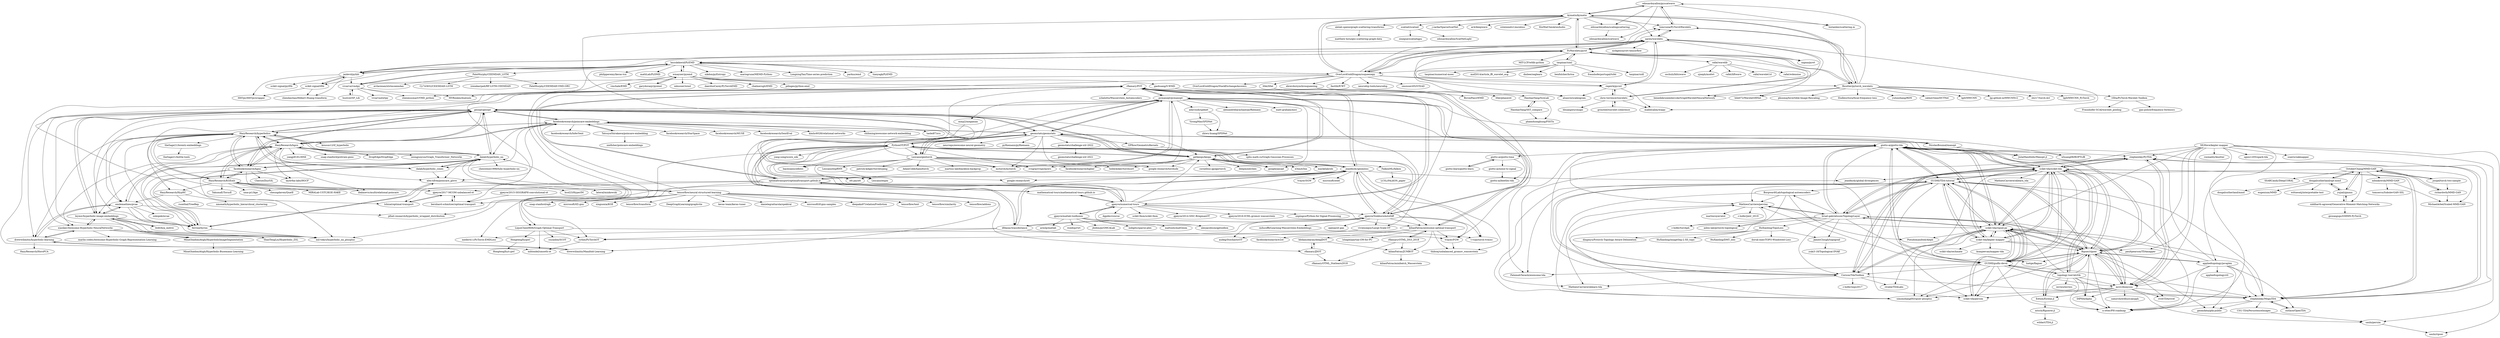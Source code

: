 digraph G {
"edouardoyallon/pyscatwave" -> "edouardoyallon/scalingscattering"
"edouardoyallon/pyscatwave" -> "kymatio/kymatio"
"edouardoyallon/pyscatwave" -> "tomrunia/PyTorchWavelets"
"edouardoyallon/pyscatwave" -> "edouardoyallon/scatwave"
"edouardoyallon/pyscatwave" -> "lostanlen/scattering.m"
"facebookresearch/poincare-embeddings" -> "HazyResearch/hyperbolics"
"facebookresearch/poincare-embeddings" -> "HazyResearch/hgcn"
"facebookresearch/poincare-embeddings" -> "dalab/hyperbolic_nn"
"facebookresearch/poincare-embeddings" -> "facebookresearch/InferSent" ["e"=1]
"facebookresearch/poincare-embeddings" -> "TatsuyaShirakawa/poincare-embedding"
"facebookresearch/poincare-embeddings" -> "geoopt/geoopt"
"facebookresearch/poincare-embeddings" -> "alex-tifrea/poincare_glove"
"facebookresearch/poincare-embeddings" -> "dalab/hyperbolic_cones"
"facebookresearch/poincare-embeddings" -> "facebookresearch/StarSpace" ["e"=1]
"facebookresearch/poincare-embeddings" -> "facebookresearch/MUSE" ["e"=1]
"facebookresearch/poincare-embeddings" -> "facebookresearch/SentEval" ["e"=1]
"facebookresearch/poincare-embeddings" -> "kimhc6028/relational-networks" ["e"=1]
"facebookresearch/poincare-embeddings" -> "chihming/awesome-network-embedding" ["e"=1]
"facebookresearch/poincare-embeddings" -> "taolei87/sru" ["e"=1]
"facebookresearch/poincare-embeddings" -> "geomstats/geomstats"
"hustcxl/SP_Lib" -> "vrcarva/vmdpy"
"mbinkowski/MMD-GAN" -> "MichaelArbel/Scaled-MMD-GAN"
"mbinkowski/MMD-GAN" -> "tomsercu/SobolevGAN-SSL"
"HazyResearch/hgcn" -> "facebookresearch/hgnn"
"HazyResearch/hgcn" -> "geoopt/geoopt"
"HazyResearch/hgcn" -> "dalab/hyperbolic_nn"
"HazyResearch/hgcn" -> "HazyResearch/KGEmb"
"HazyResearch/hgcn" -> "ferrine/hyrnn"
"HazyResearch/hgcn" -> "HazyResearch/hyperbolics"
"HazyResearch/hgcn" -> "facebookresearch/poincare-embeddings"
"HazyResearch/hgcn" -> "layer6ai-labs/HGCF"
"HazyResearch/hgcn" -> "ibalazevic/multirelational-poincare" ["e"=1]
"HazyResearch/hgcn" -> "yangji9181/HNE" ["e"=1]
"HazyResearch/hgcn" -> "xiaoiker/Awesome-Hyperbolic-NeuralNetworks"
"HazyResearch/hgcn" -> "snap-stanford/pretrain-gnns" ["e"=1]
"HazyResearch/hgcn" -> "leymir/hyperbolic-image-embeddings"
"HazyResearch/hgcn" -> "DropEdge/DropEdge" ["e"=1]
"HazyResearch/hgcn" -> "seongjunyun/Graph_Transformer_Networks" ["e"=1]
"HazyResearch/hyperbolics" -> "dalab/hyperbolic_nn"
"HazyResearch/hyperbolics" -> "dalab/hyperbolic_cones"
"HazyResearch/hyperbolics" -> "facebookresearch/poincare-embeddings"
"HazyResearch/hyperbolics" -> "facebookresearch/hgnn"
"HazyResearch/hyperbolics" -> "theSage21/lorentz-embeddings"
"HazyResearch/hyperbolics" -> "drewwilimitis/hyperbolic-learning"
"HazyResearch/hyperbolics" -> "HazyResearch/KGEmb"
"HazyResearch/hyperbolics" -> "HazyResearch/hgcn"
"HazyResearch/hyperbolics" -> "geoopt/geoopt"
"HazyResearch/hyperbolics" -> "alex-tifrea/poincare_glove"
"HazyResearch/hyperbolics" -> "HazyResearch/HypHC"
"HazyResearch/hyperbolics" -> "emilemathieu/pvae"
"HazyResearch/hyperbolics" -> "leymir/hyperbolic-image-embeddings"
"HazyResearch/hyperbolics" -> "ferrine/hyrnn"
"HazyResearch/hyperbolics" -> "kousun12/tf_hyperbolic"
"alex-tifrea/poincare_glove" -> "ferrine/hyrnn"
"alex-tifrea/poincare_glove" -> "lateral/minkowski"
"alex-tifrea/poincare_glove" -> "bcol23/HyperIM"
"drewwilimitis/hyperbolic-learning" -> "emilemathieu/pvae"
"drewwilimitis/hyperbolic-learning" -> "drewwilimitis/Manifold-Learning"
"drewwilimitis/hyperbolic-learning" -> "xiaoiker/Awesome-Hyperbolic-NeuralNetworks"
"drewwilimitis/hyperbolic-learning" -> "HazyResearch/HoroPCA"
"geoopt/geoopt" -> "HazyResearch/hgcn"
"geoopt/geoopt" -> "ferrine/hyrnn"
"geoopt/geoopt" -> "pymanopt/pymanopt"
"geoopt/geoopt" -> "leymir/hyperbolic-image-embeddings"
"geoopt/geoopt" -> "dalab/hyperbolic_nn"
"geoopt/geoopt" -> "geomstats/geomstats"
"geoopt/geoopt" -> "facebookresearch/hgnn"
"geoopt/geoopt" -> "xiaoiker/Awesome-Hyperbolic-NeuralNetworks"
"geoopt/geoopt" -> "mil-tokyo/hyperbolic_nn_plusplus"
"geoopt/geoopt" -> "HazyResearch/hyperbolics"
"geoopt/geoopt" -> "emilemathieu/pvae"
"geoopt/geoopt" -> "mctorch/mctorch"
"geoopt/geoopt" -> "facebookresearch/poincare-embeddings"
"geoopt/geoopt" -> "drewwilimitis/hyperbolic-learning"
"geoopt/geoopt" -> "getkeops/keops"
"xiaoiker/Awesome-Hyperbolic-NeuralNetworks" -> "mil-tokyo/hyperbolic_nn_plusplus"
"xiaoiker/Awesome-Hyperbolic-NeuralNetworks" -> "leymir/hyperbolic-image-embeddings"
"xiaoiker/Awesome-Hyperbolic-NeuralNetworks" -> "marlin-codes/Awesome-Hyperbolic-Graph-Representation-Learning"
"xiaoiker/Awesome-Hyperbolic-NeuralNetworks" -> "MinaGhadimiAtigh/HyperbolicImageSegmentation"
"xiaoiker/Awesome-Hyperbolic-NeuralNetworks" -> "drewwilimitis/hyperbolic-learning"
"xiaoiker/Awesome-Hyperbolic-NeuralNetworks" -> "ShaoTengLiu/Hyperbolic_ZSL"
"PyWavelets/pywt" -> "fbcotter/pytorch_wavelets"
"PyWavelets/pywt" -> "aaren/wavelets"
"PyWavelets/pywt" -> "laszukdawid/PyEMD"
"PyWavelets/pywt" -> "regeirk/pycwt"
"PyWavelets/pywt" -> "kymatio/kymatio"
"PyWavelets/pywt" -> "nigma/pywt"
"PyWavelets/pywt" -> "OverLordGoldDragon/ssqueezepy"
"PyWavelets/pywt" -> "taspinar/siml"
"PyWavelets/pywt" -> "tomrunia/PyTorchWavelets"
"PyWavelets/pywt" -> "jaidevd/pyhht"
"PyWavelets/pywt" -> "alsauve/scaleogram"
"PyWavelets/pywt" -> "rafat/wavelib"
"PyWavelets/pywt" -> "MIT-LCP/wfdb-python" ["e"=1]
"PyWavelets/pywt" -> "benedekrozemberczki/GraphWaveletNeuralNetwork" ["e"=1]
"PyWavelets/pywt" -> "hhb072/WaveletSRNet" ["e"=1]
"giotto-ai/giotto-tda" -> "scikit-tda/scikit-tda"
"giotto-ai/giotto-tda" -> "GUDHI/TDA-tutorial"
"giotto-ai/giotto-tda" -> "scikit-tda/ripser.py"
"giotto-ai/giotto-tda" -> "Ripser/ripser"
"giotto-ai/giotto-tda" -> "GUDHI/gudhi-devel"
"giotto-ai/giotto-tda" -> "giotto-ai/giotto-time"
"giotto-ai/giotto-tda" -> "bruel-gabrielsson/TopologyLayer"
"giotto-ai/giotto-tda" -> "MathieuCarriere/perslay"
"giotto-ai/giotto-tda" -> "scikit-tda/kepler-mapper"
"giotto-ai/giotto-tda" -> "stephenhky/MoguTDA"
"giotto-ai/giotto-tda" -> "FatemehTarashi/awesome-tda"
"giotto-ai/giotto-tda" -> "Coricos/TdaToolbox"
"giotto-ai/giotto-tda" -> "scikit-tda/persim"
"giotto-ai/giotto-tda" -> "stephenhky/PyTDA"
"giotto-ai/giotto-tda" -> "geomstats/geomstats"
"TatsuyaShirakawa/poincare-embedding" -> "nmfisher/poincare-embeddings"
"TatsuyaShirakawa/poincare-embedding" -> "facebookresearch/poincare-embeddings"
"scikit-tda/persim" -> "scikit-tda/ripser.py"
"scikit-tda/ripser.py" -> "scikit-tda/persim"
"scikit-tda/ripser.py" -> "scikit-tda/scikit-tda"
"scikit-tda/ripser.py" -> "Ripser/ripser"
"scikit-tda/ripser.py" -> "mrzv/dionysus"
"scikit-tda/ripser.py" -> "stephenhky/MoguTDA"
"scikit-tda/ripser.py" -> "scikit-tda/kepler-mapper"
"scikit-tda/ripser.py" -> "GUDHI/TDA-tutorial"
"scikit-tda/ripser.py" -> "simonzhang00/ripser-plusplus"
"scikit-tda/ripser.py" -> "GUDHI/gudhi-devel"
"scikit-tda/ripser.py" -> "giotto-ai/giotto-tda"
"scikit-tda/ripser.py" -> "bruel-gabrielsson/TopologyLayer"
"scikit-tda/ripser.py" -> "MathieuCarriere/perslay"
"scikit-tda/ripser.py" -> "Coricos/TdaToolbox"
"scikit-tda/ripser.py" -> "Pseudomanifold/Aleph"
"scikit-tda/ripser.py" -> "luetge/flagser"
"laszukdawid/PyEMD" -> "vrcarva/vmdpy"
"laszukdawid/PyEMD" -> "jaidevd/pyhht"
"laszukdawid/PyEMD" -> "PyWavelets/pywt"
"laszukdawid/PyEMD" -> "wmayner/pyemd"
"laszukdawid/PyEMD" -> "nikdon/pyEntropy" ["e"=1]
"laszukdawid/PyEMD" -> "mariogrune/MEMD-Python-"
"laszukdawid/PyEMD" -> "LongxingTan/Time-series-prediction" ["e"=1]
"laszukdawid/PyEMD" -> "scikit-signal/tftb"
"laszukdawid/PyEMD" -> "shenmusmart/VMD_python"
"laszukdawid/PyEMD" -> "parkus/emd"
"laszukdawid/PyEMD" -> "tianyagk/PyEMD"
"laszukdawid/PyEMD" -> "FateMurphy/CEEMDAN_LSTM"
"laszukdawid/PyEMD" -> "philipperemy/keras-tcn" ["e"=1]
"laszukdawid/PyEMD" -> "mathLab/PyDMD" ["e"=1]
"laszukdawid/PyEMD" -> "OverLordGoldDragon/ssqueezepy"
"Ripser/ripser" -> "mrzv/dionysus"
"Ripser/ripser" -> "scikit-tda/ripser.py"
"Ripser/ripser" -> "appliedtopology/javaplex"
"Ripser/ripser" -> "simonzhang00/ripser-plusplus"
"Ripser/ripser" -> "DIPHA/dipha"
"Ripser/ripser" -> "n-otter/PH-roadmap"
"Ripser/ripser" -> "Eetion/Eirene.jl"
"Ripser/ripser" -> "GUDHI/TDA-tutorial"
"Ripser/ripser" -> "scikit-tda/scikit-tda"
"Ripser/ripser" -> "rivetTDA/rivet"
"Ripser/ripser" -> "giotto-ai/giotto-tda"
"Ripser/ripser" -> "GUDHI/gudhi-devel"
"Ripser/ripser" -> "bruel-gabrielsson/TopologyLayer"
"Ripser/ripser" -> "luetge/flagser"
"Ripser/ripser" -> "geomdata/gda-public"
"vrcarva/vmdpy" -> "shenmusmart/VMD_python"
"vrcarva/vmdpy" -> "vrcarva/ewtpy"
"vrcarva/vmdpy" -> "MVRonkin/dsatools"
"vrcarva/vmdpy" -> "laszukdawid/PyEMD"
"vrcarva/vmdpy" -> "hustcxl/SP_Lib"
"GPflow/GeometricKernels" -> "spbu-math-cs/Graph-Gaussian-Processes"
"Lezcano/geotorch" -> "pymanopt/pymanopt"
"Lezcano/geotorch" -> "Lezcano/expRNN"
"Lezcano/geotorch" -> "cvxgrp/cvxpylayers" ["e"=1]
"Lezcano/geotorch" -> "geoopt/geoopt"
"Lezcano/geotorch" -> "Lezcano/expm"
"Lezcano/geotorch" -> "geomstats/geomstats"
"Lezcano/geotorch" -> "martius-lab/blackbox-backprop" ["e"=1]
"Lezcano/geotorch" -> "google-research/torchsde" ["e"=1]
"Lezcano/geotorch" -> "google/jaxopt" ["e"=1]
"Lezcano/geotorch" -> "patrick-kidger/torchtyping" ["e"=1]
"Lezcano/geotorch" -> "AdamCobb/hamiltorch" ["e"=1]
"Lezcano/geotorch" -> "facebookresearch/higher" ["e"=1]
"Lezcano/geotorch" -> "mctorch/mctorch"
"Lezcano/geotorch" -> "teddykoker/torchsort" ["e"=1]
"Lezcano/geotorch" -> "bayesiains/nflows" ["e"=1]
"adavoudi/spdnet" -> "YirongMao/SPDNet"
"adavoudi/spdnet" -> "zhiwu-huang/SPDNet"
"geomstats/geomstats" -> "pymanopt/pymanopt"
"geomstats/geomstats" -> "geoopt/geoopt"
"geomstats/geomstats" -> "geomstats/challenge-iclr-2022"
"geomstats/geomstats" -> "neurreps/awesome-neural-geometry" ["e"=1]
"geomstats/geomstats" -> "getkeops/keops"
"geomstats/geomstats" -> "giotto-ai/giotto-tda"
"geomstats/geomstats" -> "facebookresearch/poincare-embeddings"
"geomstats/geomstats" -> "google-research/torchsde" ["e"=1]
"geomstats/geomstats" -> "mctorch/mctorch"
"geomstats/geomstats" -> "pyRiemann/pyRiemann" ["e"=1]
"geomstats/geomstats" -> "Lezcano/geotorch"
"geomstats/geomstats" -> "NicolasBoumal/manopt"
"geomstats/geomstats" -> "scikit-tda/scikit-tda"
"geomstats/geomstats" -> "PythonOT/POT"
"geomstats/geomstats" -> "GPflow/GeometricKernels"
"pymanopt/pymanopt" -> "NicolasBoumal/manopt"
"pymanopt/pymanopt" -> "geoopt/geoopt"
"pymanopt/pymanopt" -> "geomstats/geomstats"
"pymanopt/pymanopt" -> "mctorch/mctorch"
"pymanopt/pymanopt" -> "Lezcano/geotorch"
"pymanopt/pymanopt" -> "rflamary/POT"
"pymanopt/pymanopt" -> "alexandrebarachant/pyRiemann" ["e"=1]
"pymanopt/pymanopt" -> "mmp2/megaman"
"pymanopt/pymanopt" -> "google/jaxopt" ["e"=1]
"pymanopt/pymanopt" -> "adavoudi/spdnet"
"pymanopt/pymanopt" -> "JuliaManifolds/Manopt.jl" ["e"=1]
"pymanopt/pymanopt" -> "gpeyre/SinkhornAutoDiff"
"pymanopt/pymanopt" -> "cvxgrp/cvxpylayers" ["e"=1]
"pymanopt/pymanopt" -> "matt-graham/mici" ["e"=1]
"pymanopt/pymanopt" -> "whuang08/ROPTLIB"
"PythonOT/POT" -> "jeanfeydy/geomloss"
"PythonOT/POT" -> "kilianFatras/awesome-optimal-transport"
"PythonOT/POT" -> "gpeyre/SinkhornAutoDiff"
"PythonOT/POT" -> "optimaltransport/optimaltransport.github.io"
"PythonOT/POT" -> "getkeops/keops"
"PythonOT/POT" -> "ott-jax/ott" ["e"=1]
"PythonOT/POT" -> "cvxgrp/cvxpylayers" ["e"=1]
"PythonOT/POT" -> "dfdazac/wassdistance"
"PythonOT/POT" -> "geomstats/geomstats"
"PythonOT/POT" -> "google-research/ott" ["e"=1]
"PythonOT/POT" -> "yang-song/score_sde" ["e"=1]
"PythonOT/POT" -> "Lezcano/geotorch"
"PythonOT/POT" -> "LiqunChen0606/Graph-Optimal-Transport"
"PythonOT/POT" -> "bayesiains/nflows" ["e"=1]
"PythonOT/POT" -> "geoopt/geoopt"
"OverLordGoldDragon/ssqueezepy" -> "kymatio/kymatio"
"OverLordGoldDragon/ssqueezepy" -> "ebrevdo/synchrosqueezing"
"OverLordGoldDragon/ssqueezepy" -> "regeirk/pycwt"
"OverLordGoldDragon/ssqueezepy" -> "aaren/wavelets"
"OverLordGoldDragon/ssqueezepy" -> "tomrunia/PyTorchWavelets"
"OverLordGoldDragon/ssqueezepy" -> "PyWavelets/pywt"
"OverLordGoldDragon/ssqueezepy" -> "fastlib/fCWT"
"OverLordGoldDragon/ssqueezepy" -> "neurodsp-tools/neurodsp" ["e"=1]
"OverLordGoldDragon/ssqueezepy" -> "vrcarva/vmdpy"
"OverLordGoldDragon/ssqueezepy" -> "smousavi05/STEAD" ["e"=1]
"OverLordGoldDragon/ssqueezepy" -> "ltfat/ltfat"
"OverLordGoldDragon/ssqueezepy" -> "fbcotter/pytorch_wavelets"
"OverLordGoldDragon/ssqueezepy" -> "MVRonkin/dsatools"
"OverLordGoldDragon/ssqueezepy" -> "laszukdawid/PyEMD"
"OverLordGoldDragon/ssqueezepy" -> "OverLordGoldDragon/StackExchangeAnswers"
"htdt/hyp_metric" -> "leymir/hyperbolic-image-embeddings"
"garydoranjr/pyemd" -> "wmayner/pyemd"
"wmayner/pyemd" -> "garydoranjr/pyemd"
"wmayner/pyemd" -> "gaohuang/S-WMD"
"wmayner/pyemd" -> "mkusner/wmd" ["e"=1]
"wmayner/pyemd" -> "daerduoCarey/PyTorchEMD" ["e"=1]
"wmayner/pyemd" -> "laszukdawid/PyEMD"
"wmayner/pyemd" -> "chalmersgit/EMD"
"wmayner/pyemd" -> "rflamary/POT"
"wmayner/pyemd" -> "pdinges/python-emd"
"wmayner/pyemd" -> "meder411/PyTorch-EMDLoss" ["e"=1]
"wmayner/pyemd" -> "vmchale/EMD"
"jeanfeydy/geomloss" -> "gpeyre/SinkhornAutoDiff"
"jeanfeydy/geomloss" -> "dfdazac/wassdistance"
"jeanfeydy/geomloss" -> "getkeops/keops"
"jeanfeydy/geomloss" -> "jeanfeydy/global-divergences"
"jeanfeydy/geomloss" -> "PythonOT/POT"
"jeanfeydy/geomloss" -> "ott-jax/ott" ["e"=1]
"jeanfeydy/geomloss" -> "rflamary/POT"
"jeanfeydy/geomloss" -> "google-research/ott" ["e"=1]
"jeanfeydy/geomloss" -> "kilianFatras/awesome-optimal-transport"
"jeanfeydy/geomloss" -> "t-vi/pytorch-tvmisc" ["e"=1]
"jeanfeydy/geomloss" -> "tvayer/SGW"
"jeanfeydy/geomloss" -> "microsoft/otdd"
"jeanfeydy/geomloss" -> "optimaltransport/optimaltransport.github.io"
"jeanfeydy/geomloss" -> "LiqunChen0606/Graph-Optimal-Transport"
"jeanfeydy/geomloss" -> "thibsej/unbalanced_gromov_wasserstein"
"alelab-upenn/graph-scattering-transforms" -> "matthew-hirn/geo-scattering-graph-data"
"fbcotter/pytorch_wavelets" -> "tomrunia/PyTorchWavelets"
"fbcotter/pytorch_wavelets" -> "hhb072/WaveletSRNet" ["e"=1]
"fbcotter/pytorch_wavelets" -> "lpj0/MWCNN" ["e"=1]
"fbcotter/pytorch_wavelets" -> "lpj-github-io/MWCNNv2" ["e"=1]
"fbcotter/pytorch_wavelets" -> "v0lta/PyTorch-Wavelet-Toolbox"
"fbcotter/pytorch_wavelets" -> "kymatio/kymatio"
"fbcotter/pytorch_wavelets" -> "PyWavelets/pywt"
"fbcotter/pytorch_wavelets" -> "zh217/torch-dct" ["e"=1]
"fbcotter/pytorch_wavelets" -> "lpj0/MWCNN_PyTorch" ["e"=1]
"fbcotter/pytorch_wavelets" -> "pkuxmq/Invertible-Image-Rescaling" ["e"=1]
"fbcotter/pytorch_wavelets" -> "EndlessSora/focal-frequency-loss" ["e"=1]
"fbcotter/pytorch_wavelets" -> "edouardoyallon/pyscatwave"
"fbcotter/pytorch_wavelets" -> "benedekrozemberczki/GraphWaveletNeuralNetwork" ["e"=1]
"fbcotter/pytorch_wavelets" -> "yulunzhang/RDN" ["e"=1]
"fbcotter/pytorch_wavelets" -> "calmevtime/DCTNet" ["e"=1]
"HaizhaoYang/SST_compare" -> "HaizhaoYang/SynLab"
"HaizhaoYang/SST_compare" -> "phamduonghung/FSSTn"
"dalab/hyperbolic_cones" -> "dalab/hyperbolic_nn"
"dalab/hyperbolic_cones" -> "HazyResearch/hyperbolics"
"dalab/hyperbolic_cones" -> "alex-tifrea/poincare_glove"
"kymatio/kymatio" -> "edouardoyallon/pyscatwave"
"kymatio/kymatio" -> "fbcotter/pytorch_wavelets"
"kymatio/kymatio" -> "lostanlen/scattering.m"
"kymatio/kymatio" -> "scatnet/scatnet"
"kymatio/kymatio" -> "OverLordGoldDragon/ssqueezepy"
"kymatio/kymatio" -> "tomrunia/PyTorchWavelets"
"kymatio/kymatio" -> "edouardoyallon/scalingscattering"
"kymatio/kymatio" -> "PyWavelets/pywt"
"kymatio/kymatio" -> "j-zarka/SparseScatNet"
"kymatio/kymatio" -> "alelab-upenn/graph-scattering-transforms"
"kymatio/kymatio" -> "aaren/wavelets"
"kymatio/kymatio" -> "getkeops/keops"
"kymatio/kymatio" -> "ar4/deepwave" ["e"=1]
"kymatio/kymatio" -> "csteinmetz1/auraloss" ["e"=1]
"kymatio/kymatio" -> "KinWaiCheuk/nnAudio" ["e"=1]
"tensorflow/neural-structured-learning" -> "HazyResearch/KGEmb"
"tensorflow/neural-structured-learning" -> "microsoft/tf2-gnn" ["e"=1]
"tensorflow/neural-structured-learning" -> "xinguoxia/KGE" ["e"=1]
"tensorflow/neural-structured-learning" -> "tensorflow/transform" ["e"=1]
"tensorflow/neural-structured-learning" -> "DeepGraphLearning/graphvite" ["e"=1]
"tensorflow/neural-structured-learning" -> "keras-team/keras-tuner" ["e"=1]
"tensorflow/neural-structured-learning" -> "danielegrattarola/spektral" ["e"=1]
"tensorflow/neural-structured-learning" -> "microsoft/tf-gnn-samples" ["e"=1]
"tensorflow/neural-structured-learning" -> "deepakn97/relationPrediction" ["e"=1]
"tensorflow/neural-structured-learning" -> "tensorflow/text" ["e"=1]
"tensorflow/neural-structured-learning" -> "tensorflow/similarity" ["e"=1]
"tensorflow/neural-structured-learning" -> "tensorflow/addons" ["e"=1]
"tensorflow/neural-structured-learning" -> "dalab/hyperbolic_nn"
"tensorflow/neural-structured-learning" -> "facebookresearch/poincare-embeddings"
"tensorflow/neural-structured-learning" -> "snap-stanford/ogb" ["e"=1]
"getkeops/keops" -> "jeanfeydy/geomloss"
"getkeops/keops" -> "PythonOT/POT"
"getkeops/keops" -> "google/jaxopt" ["e"=1]
"getkeops/keops" -> "geomstats/geomstats"
"getkeops/keops" -> "e3nn/e3nn" ["e"=1]
"getkeops/keops" -> "geoopt/geoopt"
"getkeops/keops" -> "google-research/torchsde" ["e"=1]
"getkeops/keops" -> "rflamary/POT"
"getkeops/keops" -> "mackelab/sbi" ["e"=1]
"getkeops/keops" -> "FalkonML/falkon"
"getkeops/keops" -> "cvxgrp/cvxpylayers" ["e"=1]
"getkeops/keops" -> "teddykoker/torchsort" ["e"=1]
"getkeops/keops" -> "facebookresearch/higher" ["e"=1]
"getkeops/keops" -> "cornellius-gp/gpytorch" ["e"=1]
"getkeops/keops" -> "deepmind/chex" ["e"=1]
"scikit-tda/scikit-tda" -> "scikit-tda/kepler-mapper"
"scikit-tda/scikit-tda" -> "scikit-tda/ripser.py"
"scikit-tda/scikit-tda" -> "giotto-ai/giotto-tda"
"scikit-tda/scikit-tda" -> "stephenhky/PyTDA"
"scikit-tda/scikit-tda" -> "Coricos/TdaToolbox"
"scikit-tda/scikit-tda" -> "stephenhky/MoguTDA"
"scikit-tda/scikit-tda" -> "GUDHI/TDA-tutorial"
"scikit-tda/scikit-tda" -> "GUDHI/gudhi-devel"
"scikit-tda/scikit-tda" -> "Ripser/ripser"
"scikit-tda/scikit-tda" -> "scikit-tda/persim"
"scikit-tda/scikit-tda" -> "mrzv/dionysus"
"scikit-tda/scikit-tda" -> "bruel-gabrielsson/TopologyLayer"
"scikit-tda/scikit-tda" -> "ctralie/TDALabs"
"scikit-tda/scikit-tda" -> "topology-tool-kit/ttk"
"scikit-tda/scikit-tda" -> "MathieuCarriere/sklearn_tda"
"MinaGhadimiAtigh/HyperbolicImageSegmentation" -> "MinaGhadimiAtigh/Hyperbolic-Busemann-Learning"
"GUDHI/gudhi-devel" -> "GUDHI/TDA-tutorial"
"GUDHI/gudhi-devel" -> "scikit-tda/scikit-tda"
"GUDHI/gudhi-devel" -> "scikit-tda/ripser.py"
"GUDHI/gudhi-devel" -> "MathieuCarriere/perslay"
"GUDHI/gudhi-devel" -> "Ripser/ripser"
"GUDHI/gudhi-devel" -> "FatemehTarashi/awesome-tda"
"GUDHI/gudhi-devel" -> "giotto-ai/giotto-tda"
"GUDHI/gudhi-devel" -> "scikit-tda/persim"
"GUDHI/gudhi-devel" -> "simonzhang00/ripser-plusplus"
"GUDHI/gudhi-devel" -> "topology-tool-kit/ttk"
"GUDHI/gudhi-devel" -> "n-otter/PH-roadmap"
"GUDHI/gudhi-devel" -> "stephenhky/MoguTDA"
"GUDHI/gudhi-devel" -> "mrzv/dionysus"
"GUDHI/gudhi-devel" -> "Coricos/TdaToolbox"
"jaidevd/pyhht" -> "scikit-signal/tftb"
"jaidevd/pyhht" -> "scikit-signal/pytftb"
"jaidevd/pyhht" -> "laszukdawid/PyEMD"
"jaidevd/pyhht" -> "HHTpy/HHTpywrapper"
"jaidevd/pyhht" -> "vrcarva/vmdpy"
"jaidevd/pyhht" -> "chendaichao/Hilbert-Huang-transform"
"jaidevd/pyhht" -> "aaren/wavelets"
"v0lta/PyTorch-Wavelet-Toolbox" -> "gan-police/frequency-forensics"
"v0lta/PyTorch-Wavelet-Toolbox" -> "Fraunhofer-SCAI/wavelet_pooling"
"taspinar/siml" -> "taspinar/sidl"
"taspinar/siml" -> "alsauve/scaleogram"
"taspinar/siml" -> "PyWavelets/pywt"
"taspinar/siml" -> "taspinar/numerical-mooc"
"taspinar/siml" -> "mnf2014/article_fft_wavelet_ecg"
"taspinar/siml" -> "dmbee/seglearn" ["e"=1]
"taspinar/siml" -> "OverLordGoldDragon/ssqueezepy"
"taspinar/siml" -> "benfulcher/hctsa" ["e"=1]
"taspinar/siml" -> "fraunhoferportugal/tsfel" ["e"=1]
"appliedtopology/javaplex" -> "Ripser/ripser"
"appliedtopology/javaplex" -> "n-otter/PH-roadmap"
"appliedtopology/javaplex" -> "mrzv/dionysus"
"appliedtopology/javaplex" -> "outlace/OpenTDA"
"appliedtopology/javaplex" -> "geomdata/gda-public"
"appliedtopology/javaplex" -> "stephenhky/PyTDA"
"appliedtopology/javaplex" -> "appliedtopology/ctl"
"appliedtopology/javaplex" -> "stephenhky/MoguTDA"
"appliedtopology/javaplex" -> "scikit-tda/ripser.py"
"josipd/torch-two-sample" -> "OctoberChang/MMD-GAN"
"josipd/torch-two-sample" -> "richardwth/MMD-GAN"
"tvayer/FGW" -> "thibsej/unbalanced_gromov_wasserstein"
"gpeyre/SinkhornAutoDiff" -> "dfdazac/wassdistance"
"gpeyre/SinkhornAutoDiff" -> "jeanfeydy/geomloss"
"gpeyre/SinkhornAutoDiff" -> "rflamary/POT"
"gpeyre/SinkhornAutoDiff" -> "PythonOT/POT"
"gpeyre/SinkhornAutoDiff" -> "rythei/PyTorchOT"
"gpeyre/SinkhornAutoDiff" -> "mducoffe/Learning-Wasserstein-Embeddings"
"gpeyre/SinkhornAutoDiff" -> "t-vi/pytorch-tvmisc" ["e"=1]
"gpeyre/SinkhornAutoDiff" -> "audeg/StochasticOT"
"gpeyre/SinkhornAutoDiff" -> "vivienseguy/Large-Scale-OT"
"gpeyre/SinkhornAutoDiff" -> "kilianFatras/awesome-optimal-transport"
"gpeyre/SinkhornAutoDiff" -> "tvayer/FGW"
"gpeyre/SinkhornAutoDiff" -> "openai/ot-gan"
"rflamary/POT" -> "gpeyre/SinkhornAutoDiff"
"rflamary/POT" -> "optimaltransport/optimaltransport.github.io"
"rflamary/POT" -> "jeanfeydy/geomloss"
"rflamary/POT" -> "rflamary/JDOT"
"rflamary/POT" -> "bernhard-schmitzer/optimal-transport"
"rflamary/POT" -> "mblondel/smooth-ot"
"rflamary/POT" -> "pymanopt/pymanopt"
"rflamary/POT" -> "rythei/PyTorchOT"
"rflamary/POT" -> "lchizat/optimal-transport"
"rflamary/POT" -> "getkeops/keops"
"rflamary/POT" -> "tvayer/FGW"
"rflamary/POT" -> "schelotto/Wasserstein_Autoencoders" ["e"=1]
"rflamary/POT" -> "gpeyre/numerical-tours"
"rflamary/POT" -> "gpeyre/2017-MCOM-unbalanced-ot"
"rflamary/POT" -> "vivienseguy/Large-Scale-OT"
"gpeyre/numerical-tours" -> "optimaltransport/optimaltransport.github.io"
"gpeyre/numerical-tours" -> "gpeyre/matlab-toolboxes"
"gpeyre/numerical-tours" -> "dgpdec/course" ["e"=1]
"gpeyre/numerical-tours" -> "rflamary/POT"
"gpeyre/numerical-tours" -> "mathematical-tours/mathematical-tours.github.io"
"gpeyre/numerical-tours" -> "alecjacobson/gptoolbox" ["e"=1]
"gpeyre/numerical-tours" -> "getkeops/keops"
"gpeyre/numerical-tours" -> "jeanfeydy/geomloss"
"gpeyre/numerical-tours" -> "PythonOT/POT"
"gpeyre/numerical-tours" -> "gpeyre/SinkhornAutoDiff"
"gpeyre/numerical-tours" -> "scikit-fmm/scikit-fmm" ["e"=1]
"gpeyre/numerical-tours" -> "gpeyre/2014-SISC-BregmanOT"
"gpeyre/numerical-tours" -> "pymanopt/pymanopt"
"gpeyre/numerical-tours" -> "gpeyre/2016-ICML-gromov-wasserstein"
"gpeyre/numerical-tours" -> "unpingco/Python-for-Signal-Processing" ["e"=1]
"scikit-signal/tftb" -> "jaidevd/pyhht"
"scikit-signal/tftb" -> "HHTpy/HHTpywrapper"
"scikit-signal/tftb" -> "chendaichao/Hilbert-Huang-transform"
"FateMurphy/CEEMDAN_LSTM" -> "Cy743652/CEEMDAN-LSTM"
"FateMurphy/CEEMDAN_LSTM" -> "irenekarijadi/RF-LSTM-CEEMDAN"
"FateMurphy/CEEMDAN_LSTM" -> "FateMurphy/CEEMDAN-VMD-GRU"
"FateMurphy/CEEMDAN_LSTM" -> "avilarenan/xlstmceemdan"
"drewwilimitis/Manifold-Learning" -> "drewwilimitis/hyperbolic-learning"
"HuXiaoling/TopoLoss" -> "HuXiaoling/imageSeg-2.5D_topo"
"HuXiaoling/TopoLoss" -> "HuXiaoling/DMT_loss"
"HuXiaoling/TopoLoss" -> "JamesClough/topograd"
"HuXiaoling/TopoLoss" -> "doruk-oner/TOPO-Windowed-Loss"
"HuXiaoling/TopoLoss" -> "dingmyu/Pytorch-Topology-Aware-Delineation" ["e"=1]
"dfdazac/wassdistance" -> "gpeyre/SinkhornAutoDiff"
"dfdazac/wassdistance" -> "jeanfeydy/geomloss"
"dfdazac/wassdistance" -> "t-vi/pytorch-tvmisc" ["e"=1]
"dfdazac/wassdistance" -> "rythei/PyTorchOT"
"dfdazac/wassdistance" -> "meder411/PyTorch-EMDLoss" ["e"=1]
"dfdazac/wassdistance" -> "PythonOT/POT"
"HaizhaoYang/SynLab" -> "HaizhaoYang/SST_compare"
"HaizhaoYang/SynLab" -> "phamduonghung/FSSTn"
"ebrevdo/synchrosqueezing" -> "HaizhaoYang/SynLab"
"tomrunia/PyTorchWavelets" -> "fbcotter/pytorch_wavelets"
"tomrunia/PyTorchWavelets" -> "edouardoyallon/pyscatwave"
"tomrunia/PyTorchWavelets" -> "aaren/wavelets"
"HazyResearch/KGEmb" -> "ibalazevic/multirelational-poincare" ["e"=1]
"HazyResearch/KGEmb" -> "cheungdaven/QuatE" ["e"=1]
"HazyResearch/KGEmb" -> "HazyResearch/hgcn"
"HazyResearch/KGEmb" -> "HazyResearch/hyperbolics"
"HazyResearch/KGEmb" -> "MIRALab-USTC/KGE-HAKE" ["e"=1]
"HazyResearch/KGEmb" -> "TakumaE/TorusE"
"HazyResearch/KGEmb" -> "uma-pi1/kge" ["e"=1]
"HazyResearch/KGEmb" -> "facebookresearch/hgnn"
"HazyResearch/KGEmb" -> "HazyResearch/HypHC"
"HazyResearch/KGEmb" -> "tensorflow/neural-structured-learning"
"scikit-tda/kepler-mapper" -> "scikit-tda/scikit-tda"
"scikit-tda/kepler-mapper" -> "scikit-tda/ripser.py"
"scikit-tda/kepler-mapper" -> "ksanjeevan/mapper-tda"
"scikit-tda/kepler-mapper" -> "Ripser/ripser"
"scikit-tda/kepler-mapper" -> "GUDHI/TDA-tutorial"
"scikit-tda/kepler-mapper" -> "giotto-ai/giotto-tda"
"scikit-tda/kepler-mapper" -> "paultpearson/TDAmapper"
"scikit-tda/kepler-mapper" -> "scikit-tda/cechmate"
"stephenhky/PyTDA" -> "stephenhky/MoguTDA"
"stephenhky/PyTDA" -> "scikit-tda/scikit-tda"
"stephenhky/PyTDA" -> "Coricos/TdaToolbox"
"stephenhky/PyTDA" -> "mrzv/dionysus"
"stephenhky/PyTDA" -> "MathieuCarriere/sklearn-tda"
"ltfat/ltfat" -> "ltfat/phaseret"
"grinsted/wavelet-coherence" -> "chris-torrence/wavelets"
"gpeyre/matlab-toolboxes" -> "gpeyre/numerical-tours"
"gpeyre/matlab-toolboxes" -> "alecjacobson/gptoolbox" ["e"=1]
"gpeyre/matlab-toolboxes" -> "areslp/matlab" ["e"=1]
"gpeyre/matlab-toolboxes" -> "ricedsp/rwt"
"gpeyre/matlab-toolboxes" -> "jbobin/pyGMCALab"
"gpeyre/matlab-toolboxes" -> "indigits/sparse-plex" ["e"=1]
"gpeyre/matlab-toolboxes" -> "mattools/matGeom" ["e"=1]
"NicolasBoumal/manopt" -> "pymanopt/pymanopt"
"NicolasBoumal/manopt" -> "whuang08/ROPTLIB"
"NicolasBoumal/manopt" -> "JuliaManifolds/Manopt.jl" ["e"=1]
"topology-tool-kit/ttk" -> "mrzv/dionysus"
"topology-tool-kit/ttk" -> "GUDHI/gudhi-devel"
"topology-tool-kit/ttk" -> "Ripser/ripser"
"topology-tool-kit/ttk" -> "scikit-tda/scikit-tda"
"topology-tool-kit/ttk" -> "scikit-tda/ripser.py"
"topology-tool-kit/ttk" -> "stephenhky/MoguTDA"
"topology-tool-kit/ttk" -> "n-otter/PH-roadmap"
"topology-tool-kit/ttk" -> "inviwo/inviwo" ["e"=1]
"topology-tool-kit/ttk" -> "giotto-ai/giotto-tda"
"topology-tool-kit/ttk" -> "Eetion/Eirene.jl"
"topology-tool-kit/ttk" -> "DIPHA/dipha"
"mmp2/megaman" -> "drewwilimitis/Manifold-Learning"
"LiqunChen0606/Graph-Optimal-Transport" -> "csyanbin/SCOT"
"LiqunChen0606/Graph-Optimal-Transport" -> "mblondel/smooth-ot"
"LiqunChen0606/Graph-Optimal-Transport" -> "HongtengXu/gwl"
"LiqunChen0606/Graph-Optimal-Transport" -> "tvayer/FGW"
"LiqunChen0606/Graph-Optimal-Transport" -> "rythei/PyTorchOT"
"emilemathieu/pvae" -> "drewwilimitis/hyperbolic-learning"
"emilemathieu/pvae" -> "mil-tokyo/hyperbolic_nn_plusplus"
"emilemathieu/pvae" -> "pfnet-research/hyperbolic_wrapped_distribution"
"emilemathieu/pvae" -> "dalab/hyperbolic_nn"
"emilemathieu/pvae" -> "leymir/hyperbolic-image-embeddings"
"emilemathieu/pvae" -> "oskopek/mvae"
"emilemathieu/pvae" -> "ferrine/hyrnn"
"leymir/hyperbolic-image-embeddings" -> "htdt/hyp_metric"
"leymir/hyperbolic-image-embeddings" -> "xiaoiker/Awesome-Hyperbolic-NeuralNetworks"
"leymir/hyperbolic-image-embeddings" -> "ShaoTengLiu/Hyperbolic_ZSL"
"leymir/hyperbolic-image-embeddings" -> "emilemathieu/pvae"
"leymir/hyperbolic-image-embeddings" -> "ferrine/hyrnn"
"leymir/hyperbolic-image-embeddings" -> "mil-tokyo/hyperbolic_nn_plusplus"
"leymir/hyperbolic-image-embeddings" -> "geoopt/geoopt"
"leymir/hyperbolic-image-embeddings" -> "MinaGhadimiAtigh/HyperbolicImageSegmentation"
"gpeyre/2015-SIGGRAPH-convolutional-ot" -> "bernhard-schmitzer/optimal-transport"
"vivienseguy/Large-Scale-OT" -> "audeg/StochasticOT"
"Lezcano/expRNN" -> "Lezcano/expm"
"mathematical-tours/mathematical-tours.github.io" -> "optimaltransport/optimaltransport.github.io"
"mathematical-tours/mathematical-tours.github.io" -> "gpeyre/numerical-tours"
"dougalsutherland/opt-mmd" -> "dougalsutherland/mmd"
"dougalsutherland/opt-mmd" -> "yujiali/gmmn"
"dougalsutherland/opt-mmd" -> "eugenium/MMD"
"dougalsutherland/opt-mmd" -> "wittawatj/interpretable-test"
"dougalsutherland/opt-mmd" -> "OctoberChang/MMD-GAN"
"GUDHI/TDA-tutorial" -> "GUDHI/gudhi-devel"
"GUDHI/TDA-tutorial" -> "scikit-tda/scikit-tda"
"GUDHI/TDA-tutorial" -> "bruel-gabrielsson/TopologyLayer"
"GUDHI/TDA-tutorial" -> "MathieuCarriere/perslay"
"GUDHI/TDA-tutorial" -> "scikit-tda/persim"
"GUDHI/TDA-tutorial" -> "scikit-tda/ripser.py"
"GUDHI/TDA-tutorial" -> "giotto-ai/giotto-tda"
"GUDHI/TDA-tutorial" -> "Ripser/ripser"
"GUDHI/TDA-tutorial" -> "stephenhky/MoguTDA"
"GUDHI/TDA-tutorial" -> "Coricos/TdaToolbox"
"GUDHI/TDA-tutorial" -> "FatemehTarashi/awesome-tda"
"GUDHI/TDA-tutorial" -> "scikit-tda/kepler-mapper"
"GUDHI/TDA-tutorial" -> "simonzhang00/ripser-plusplus"
"GUDHI/TDA-tutorial" -> "BorgwardtLab/topological-autoencoders"
"GUDHI/TDA-tutorial" -> "n-otter/PH-roadmap"
"gaohuang/S-WMD" -> "ByronPan/sWMD"
"chris-torrence/wavelets" -> "grinsted/wavelet-coherence"
"chris-torrence/wavelets" -> "aaren/wavelets"
"chris-torrence/wavelets" -> "regeirk/pycwt"
"chris-torrence/wavelets" -> "mabelcalim/waipy"
"chris-torrence/wavelets" -> "hhuangwx/cmaps" ["e"=1]
"YirongMao/SPDNet" -> "zhiwu-huang/SPDNet"
"optimaltransport/optimaltransport.github.io" -> "rflamary/POT"
"optimaltransport/optimaltransport.github.io" -> "gpeyre/numerical-tours"
"optimaltransport/optimaltransport.github.io" -> "PythonOT/POT"
"optimaltransport/optimaltransport.github.io" -> "kilianFatras/awesome-optimal-transport"
"optimaltransport/optimaltransport.github.io" -> "bernhard-schmitzer/optimal-transport"
"optimaltransport/optimaltransport.github.io" -> "lchizat/optimal-transport"
"optimaltransport/optimaltransport.github.io" -> "mathematical-tours/mathematical-tours.github.io"
"optimaltransport/optimaltransport.github.io" -> "jeanfeydy/geomloss"
"optimaltransport/optimaltransport.github.io" -> "gpeyre/2017-MCOM-unbalanced-ot"
"bbdamodaran/deepJDOT" -> "rflamary/JDOT"
"bbdamodaran/deepJDOT" -> "kilianFatras/JUMBOT"
"rflamary/JDOT" -> "bbdamodaran/deepJDOT"
"rflamary/JDOT" -> "rflamary/OTML_Statlearn2018"
"rafat/wavelib" -> "rafat/wavelet1d"
"rafat/wavelib" -> "rafat/wdenoise"
"rafat/wavelib" -> "oschulz/blitzwave"
"rafat/wavelib" -> "sjneph/modwt"
"rafat/wavelib" -> "rafat/liftwave"
"Eetion/Eirene.jl" -> "mtsch/Ripserer.jl"
"Eetion/Eirene.jl" -> "Ripser/ripser"
"facebookresearch/hgnn" -> "HazyResearch/hgcn"
"facebookresearch/hgnn" -> "ferrine/hyrnn"
"facebookresearch/hgnn" -> "dalab/hyperbolic_nn"
"facebookresearch/hgnn" -> "HazyResearch/hyperbolics"
"facebookresearch/hgnn" -> "geoopt/geoopt"
"facebookresearch/hgnn" -> "CheriseZhu/GIL"
"facebookresearch/hgnn" -> "mil-tokyo/hyperbolic_nn_plusplus"
"facebookresearch/hgnn" -> "ibalazevic/multirelational-poincare" ["e"=1]
"facebookresearch/hgnn" -> "HazyResearch/KGEmb"
"facebookresearch/hgnn" -> "layer6ai-labs/HGCF"
"BorgwardtLab/topological-autoencoders" -> "Pseudomanifold/Aleph"
"BorgwardtLab/topological-autoencoders" -> "aidos-lab/pytorch-topological"
"BorgwardtLab/topological-autoencoders" -> "simonzhang00/ripser-plusplus"
"BorgwardtLab/topological-autoencoders" -> "MathieuCarriere/perslay"
"HazyResearch/HypHC" -> "emilemathieu/pvae"
"HazyResearch/HypHC" -> "nmonath/hyperbolic_hierarchical_clustering"
"HazyResearch/HypHC" -> "rsonthal/TreeRep"
"bruel-gabrielsson/TopologyLayer" -> "MathieuCarriere/perslay"
"bruel-gabrielsson/TopologyLayer" -> "GUDHI/TDA-tutorial"
"bruel-gabrielsson/TopologyLayer" -> "JamesClough/topograd"
"bruel-gabrielsson/TopologyLayer" -> "scikit-tda/ripser.py"
"bruel-gabrielsson/TopologyLayer" -> "HuXiaoling/TopoLoss"
"bruel-gabrielsson/TopologyLayer" -> "Ripser/ripser"
"bruel-gabrielsson/TopologyLayer" -> "scikit-tda/scikit-tda"
"bruel-gabrielsson/TopologyLayer" -> "BorgwardtLab/topological-autoencoders"
"bruel-gabrielsson/TopologyLayer" -> "mrzv/dionysus"
"bruel-gabrielsson/TopologyLayer" -> "giotto-ai/giotto-tda"
"bruel-gabrielsson/TopologyLayer" -> "simonzhang00/ripser-plusplus"
"bruel-gabrielsson/TopologyLayer" -> "aidos-lab/pytorch-topological"
"bruel-gabrielsson/TopologyLayer" -> "c-hofer/torchph"
"bruel-gabrielsson/TopologyLayer" -> "Coricos/TdaToolbox"
"bruel-gabrielsson/TopologyLayer" -> "GUDHI/gudhi-devel"
"dalab/hyperbolic_nn" -> "ferrine/hyrnn"
"dalab/hyperbolic_nn" -> "HazyResearch/hyperbolics"
"dalab/hyperbolic_nn" -> "dalab/hyperbolic_cones"
"dalab/hyperbolic_nn" -> "emilemathieu/pvae"
"dalab/hyperbolic_nn" -> "facebookresearch/hgnn"
"dalab/hyperbolic_nn" -> "alex-tifrea/poincare_glove"
"dalab/hyperbolic_nn" -> "chenweize1998/fully-hyperbolic-nn"
"dalab/hyperbolic_nn" -> "pfnet-research/hyperbolic_wrapped_distribution"
"dalab/hyperbolic_nn" -> "geoopt/geoopt"
"dalab/hyperbolic_nn" -> "HazyResearch/hgcn"
"dalab/hyperbolic_nn" -> "mil-tokyo/hyperbolic_nn_plusplus"
"MLWave/kepler-mapper" -> "rosinality/knotter"
"MLWave/kepler-mapper" -> "sauln/persim"
"MLWave/kepler-mapper" -> "paultpearson/TDAmapper"
"MLWave/kepler-mapper" -> "Ripser/ripser"
"MLWave/kepler-mapper" -> "mrzv/dionysus"
"MLWave/kepler-mapper" -> "stephenhky/PyTDA"
"MLWave/kepler-mapper" -> "ognis1205/spark-tda"
"MLWave/kepler-mapper" -> "n-otter/PH-roadmap"
"MLWave/kepler-mapper" -> "sauln/ripser"
"MLWave/kepler-mapper" -> "appliedtopology/javaplex"
"MLWave/kepler-mapper" -> "scikit-tda/scikit-tda"
"MLWave/kepler-mapper" -> "szairis/sakmapper"
"MLWave/kepler-mapper" -> "scikit-tda/ripser.py"
"sauln/persim" -> "sauln/ripser"
"aaren/wavelets" -> "mabelcalim/waipy"
"aaren/wavelets" -> "regeirk/pycwt"
"aaren/wavelets" -> "chris-torrence/wavelets"
"aaren/wavelets" -> "tomrunia/PyTorchWavelets"
"aaren/wavelets" -> "PyWavelets/pywt"
"aaren/wavelets" -> "nigma/pywt"
"aaren/wavelets" -> "OverLordGoldDragon/ssqueezepy"
"aaren/wavelets" -> "jaidevd/pyhht"
"aaren/wavelets" -> "nickgeoca/cwt-tensorflow"
"mctorch/mctorch" -> "pymanopt/pymanopt"
"mctorch/mctorch" -> "geoopt/geoopt"
"FalkonML/falkon" -> "LCSL/FALKON_paper"
"ferrine/hyrnn" -> "dalab/hyperbolic_nn"
"ferrine/hyrnn" -> "alex-tifrea/poincare_glove"
"ferrine/hyrnn" -> "mil-tokyo/hyperbolic_nn_plusplus"
"giotto-ai/noise-to-signal" -> "giotto-ai/beetles-tda"
"giotto-learn/giotto-learn" -> "giotto-ai/giotto-time"
"OctoberChang/MMD-GAN" -> "richardwth/MMD-GAN"
"OctoberChang/MMD-GAN" -> "yujiali/gmmn"
"OctoberChang/MMD-GAN" -> "mbinkowski/MMD-GAN"
"OctoberChang/MMD-GAN" -> "SSARCandy/DeepCORAL" ["e"=1]
"OctoberChang/MMD-GAN" -> "MichaelArbel/Scaled-MMD-GAN"
"OctoberChang/MMD-GAN" -> "siddharth-agrawal/Generative-Moment-Matching-Networks"
"OctoberChang/MMD-GAN" -> "jeanfeydy/global-divergences"
"OctoberChang/MMD-GAN" -> "dougalsutherland/opt-mmd"
"OctoberChang/MMD-GAN" -> "josipd/torch-two-sample"
"siddharth-agrawal/Generative-Moment-Matching-Networks" -> "yujiali/gmmn"
"siddharth-agrawal/Generative-Moment-Matching-Networks" -> "gxwangupc/GMMN-PyTorch"
"yujiali/gmmn" -> "siddharth-agrawal/Generative-Moment-Matching-Networks"
"yujiali/gmmn" -> "OctoberChang/MMD-GAN"
"yujiali/gmmn" -> "dougalsutherland/opt-mmd"
"richardwth/MMD-GAN" -> "OctoberChang/MMD-GAN"
"richardwth/MMD-GAN" -> "MichaelArbel/Scaled-MMD-GAN"
"HongtengXu/gwl" -> "HongtengXu/s-gwl"
"MathieuCarriere/perslay" -> "martinroyer/atol"
"MathieuCarriere/perslay" -> "c-hofer/jmlr_2019"
"MathieuCarriere/perslay" -> "MathieuCarriere/sklearn-tda"
"MathieuCarriere/perslay" -> "c-hofer/torchph"
"MathieuCarriere/perslay" -> "bruel-gabrielsson/TopologyLayer"
"kilianFatras/awesome-optimal-transport" -> "rflamary/OTML_DS3_2018"
"kilianFatras/awesome-optimal-transport" -> "kilianFatras/JUMBOT"
"kilianFatras/awesome-optimal-transport" -> "lchapel/partial-GW-for-PU"
"kilianFatras/awesome-optimal-transport" -> "bbdamodaran/deepJDOT"
"kilianFatras/awesome-optimal-transport" -> "thibsej/unbalanced_gromov_wasserstein"
"kilianFatras/awesome-optimal-transport" -> "tvayer/FGW"
"kilianFatras/awesome-optimal-transport" -> "facebookresearch/w2ot"
"kilianFatras/awesome-optimal-transport" -> "PythonOT/POT"
"regeirk/pycwt" -> "aaren/wavelets"
"regeirk/pycwt" -> "mabelcalim/waipy"
"regeirk/pycwt" -> "chris-torrence/wavelets"
"regeirk/pycwt" -> "alsauve/scaleogram"
"geomstats/challenge-iclr-2022" -> "geomstats/challenge-iclr-2021"
"scatnet/scatnet" -> "edouardoyallon/ScatNetLight"
"scatnet/scatnet" -> "oinegue/scatnetgpu"
"mrzv/dionysus" -> "Ripser/ripser"
"mrzv/dionysus" -> "scikit-tda/ripser.py"
"mrzv/dionysus" -> "rivetTDA/rivet"
"mrzv/dionysus" -> "scikit-tda/persim"
"mrzv/dionysus" -> "sauln/persim"
"mrzv/dionysus" -> "stephenhky/MoguTDA"
"mrzv/dionysus" -> "DIPHA/dipha"
"mrzv/dionysus" -> "simonzhang00/ripser-plusplus"
"mrzv/dionysus" -> "samirchowdhury/pypph"
"mrzv/dionysus" -> "stephenhky/PyTDA"
"mrzv/dionysus" -> "Eetion/Eirene.jl"
"stephenhky/MoguTDA" -> "stephenhky/PyTDA"
"stephenhky/MoguTDA" -> "outlace/OpenTDA"
"stephenhky/MoguTDA" -> "CSU-TDA/PersistenceImages"
"stephenhky/MoguTDA" -> "n-otter/PH-roadmap"
"stephenhky/MoguTDA" -> "geomdata/gda-public"
"stephenhky/MoguTDA" -> "scikit-tda/scikit-tda"
"bernhard-schmitzer/optimal-transport" -> "gpeyre/2017-MCOM-unbalanced-ot"
"rflamary/OTML_DS3_2018" -> "rflamary/OTML_Statlearn2018"
"rflamary/OTML_DS3_2018" -> "kilianFatras/awesome-optimal-transport"
"rflamary/OTML_DS3_2018" -> "kilianFatras/JUMBOT"
"gpeyre/2017-MCOM-unbalanced-ot" -> "lchizat/optimal-transport"
"gpeyre/2017-MCOM-unbalanced-ot" -> "bernhard-schmitzer/optimal-transport"
"kilianFatras/JUMBOT" -> "kilianFatras/minibatch_Wasserstein"
"outlace/OpenTDA" -> "stephenhky/MoguTDA"
"lchizat/optimal-transport" -> "gpeyre/2017-MCOM-unbalanced-ot"
"rythei/PyTorchOT" -> "mblondel/smooth-ot"
"DIPHA/dipha" -> "n-otter/PH-roadmap"
"Coricos/TdaToolbox" -> "scikit-tda/scikit-tda"
"Coricos/TdaToolbox" -> "stephenhky/MoguTDA"
"Coricos/TdaToolbox" -> "stephenhky/PyTDA"
"Coricos/TdaToolbox" -> "ctralie/TDALabs"
"Coricos/TdaToolbox" -> "scikit-tda/ripser.py"
"Coricos/TdaToolbox" -> "MathieuCarriere/sklearn-tda"
"Coricos/TdaToolbox" -> "GUDHI/TDA-tutorial"
"Coricos/TdaToolbox" -> "MathieuCarriere/perslay"
"Coricos/TdaToolbox" -> "c-hofer/nips2017"
"edouardoyallon/scalingscattering" -> "edouardoyallon/scatwave"
"CSU-TDA/PersistenceImages" -> "sauln/persim"
"mtsch/Ripserer.jl" -> "wildart/TDA.jl"
"JamesClough/topograd" -> "yuki3-18/Topological-DVAE"
"theSage21/lorentz-embeddings" -> "theSage21/bottle-tools"
"giotto-ai/giotto-time" -> "giotto-learn/giotto-learn"
"giotto-ai/giotto-time" -> "giotto-ai/beetles-tda"
"giotto-ai/giotto-time" -> "giotto-ai/noise-to-signal"
"edouardoyallon/pyscatwave" ["l"="22.782,33.6"]
"edouardoyallon/scalingscattering" ["l"="22.758,33.602"]
"kymatio/kymatio" ["l"="22.794,33.626"]
"tomrunia/PyTorchWavelets" ["l"="22.819,33.603"]
"edouardoyallon/scatwave" ["l"="22.758,33.585"]
"lostanlen/scattering.m" ["l"="22.764,33.618"]
"facebookresearch/poincare-embeddings" ["l"="22.614,33.94"]
"HazyResearch/hyperbolics" ["l"="22.578,33.962"]
"HazyResearch/hgcn" ["l"="22.58,33.939"]
"dalab/hyperbolic_nn" ["l"="22.592,33.953"]
"facebookresearch/InferSent" ["l"="29.982,32.617"]
"TatsuyaShirakawa/poincare-embedding" ["l"="22.657,33.962"]
"geoopt/geoopt" ["l"="22.593,33.907"]
"alex-tifrea/poincare_glove" ["l"="22.597,33.978"]
"dalab/hyperbolic_cones" ["l"="22.606,33.965"]
"facebookresearch/StarSpace" ["l"="29.959,32.647"]
"facebookresearch/MUSE" ["l"="29.936,32.499"]
"facebookresearch/SentEval" ["l"="29.916,32.584"]
"kimhc6028/relational-networks" ["l"="31.732,34.429"]
"chihming/awesome-network-embedding" ["l"="21.816,38.736"]
"taolei87/sru" ["l"="30.094,32.518"]
"geomstats/geomstats" ["l"="22.574,33.859"]
"hustcxl/SP_Lib" ["l"="22.909,33.68"]
"vrcarva/vmdpy" ["l"="22.898,33.656"]
"mbinkowski/MMD-GAN" ["l"="22.931,33.947"]
"MichaelArbel/Scaled-MMD-GAN" ["l"="22.91,33.954"]
"tomsercu/SobolevGAN-SSL" ["l"="22.95,33.94"]
"facebookresearch/hgnn" ["l"="22.562,33.956"]
"HazyResearch/KGEmb" ["l"="22.577,33.982"]
"ferrine/hyrnn" ["l"="22.576,33.95"]
"layer6ai-labs/HGCF" ["l"="22.539,33.957"]
"ibalazevic/multirelational-poincare" ["l"="23.033,38.39"]
"yangji9181/HNE" ["l"="21.916,38.704"]
"xiaoiker/Awesome-Hyperbolic-NeuralNetworks" ["l"="22.545,33.916"]
"snap-stanford/pretrain-gnns" ["l"="21.948,38.592"]
"leymir/hyperbolic-image-embeddings" ["l"="22.543,33.933"]
"DropEdge/DropEdge" ["l"="21.99,38.624"]
"seongjunyun/Graph_Transformer_Networks" ["l"="21.928,38.634"]
"theSage21/lorentz-embeddings" ["l"="22.527,34.001"]
"drewwilimitis/hyperbolic-learning" ["l"="22.572,33.92"]
"HazyResearch/HypHC" ["l"="22.55,33.997"]
"emilemathieu/pvae" ["l"="22.556,33.946"]
"kousun12/tf_hyperbolic" ["l"="22.574,34.002"]
"lateral/minkowski" ["l"="22.594,34.012"]
"bcol23/HyperIM" ["l"="22.61,34.021"]
"drewwilimitis/Manifold-Learning" ["l"="22.614,33.911"]
"HazyResearch/HoroPCA" ["l"="22.545,33.897"]
"pymanopt/pymanopt" ["l"="22.637,33.859"]
"mil-tokyo/hyperbolic_nn_plusplus" ["l"="22.564,33.932"]
"mctorch/mctorch" ["l"="22.606,33.88"]
"getkeops/keops" ["l"="22.661,33.825"]
"marlin-codes/Awesome-Hyperbolic-Graph-Representation-Learning" ["l"="22.509,33.901"]
"MinaGhadimiAtigh/HyperbolicImageSegmentation" ["l"="22.507,33.929"]
"ShaoTengLiu/Hyperbolic_ZSL" ["l"="22.519,33.917"]
"PyWavelets/pywt" ["l"="22.863,33.592"]
"fbcotter/pytorch_wavelets" ["l"="22.807,33.587"]
"aaren/wavelets" ["l"="22.842,33.581"]
"laszukdawid/PyEMD" ["l"="22.898,33.639"]
"regeirk/pycwt" ["l"="22.846,33.565"]
"nigma/pywt" ["l"="22.87,33.549"]
"OverLordGoldDragon/ssqueezepy" ["l"="22.85,33.617"]
"taspinar/siml" ["l"="22.903,33.573"]
"jaidevd/pyhht" ["l"="22.901,33.608"]
"alsauve/scaleogram" ["l"="22.879,33.565"]
"rafat/wavelib" ["l"="22.906,33.51"]
"MIT-LCP/wfdb-python" ["l"="29.617,37.39"]
"benedekrozemberczki/GraphWaveletNeuralNetwork" ["l"="22.025,38.751"]
"hhb072/WaveletSRNet" ["l"="35.76,32.343"]
"giotto-ai/giotto-tda" ["l"="22.415,33.827"]
"scikit-tda/scikit-tda" ["l"="22.402,33.817"]
"GUDHI/TDA-tutorial" ["l"="22.391,33.81"]
"scikit-tda/ripser.py" ["l"="22.376,33.813"]
"Ripser/ripser" ["l"="22.366,33.825"]
"GUDHI/gudhi-devel" ["l"="22.383,33.823"]
"giotto-ai/giotto-time" ["l"="22.396,33.891"]
"bruel-gabrielsson/TopologyLayer" ["l"="22.388,33.79"]
"MathieuCarriere/perslay" ["l"="22.376,33.783"]
"scikit-tda/kepler-mapper" ["l"="22.387,33.842"]
"stephenhky/MoguTDA" ["l"="22.36,33.812"]
"FatemehTarashi/awesome-tda" ["l"="22.412,33.845"]
"Coricos/TdaToolbox" ["l"="22.399,33.797"]
"scikit-tda/persim" ["l"="22.394,33.831"]
"stephenhky/PyTDA" ["l"="22.363,33.797"]
"nmfisher/poincare-embeddings" ["l"="22.679,33.98"]
"mrzv/dionysus" ["l"="22.352,33.816"]
"simonzhang00/ripser-plusplus" ["l"="22.375,33.797"]
"Pseudomanifold/Aleph" ["l"="22.412,33.779"]
"luetge/flagser" ["l"="22.356,33.849"]
"wmayner/pyemd" ["l"="22.865,33.722"]
"nikdon/pyEntropy" ["l"="28.565,37.334"]
"mariogrune/MEMD-Python-" ["l"="22.943,33.637"]
"LongxingTan/Time-series-prediction" ["l"="22.349,35.911"]
"scikit-signal/tftb" ["l"="22.923,33.616"]
"shenmusmart/VMD_python" ["l"="22.919,33.658"]
"parkus/emd" ["l"="22.927,33.637"]
"tianyagk/PyEMD" ["l"="22.935,33.652"]
"FateMurphy/CEEMDAN_LSTM" ["l"="22.976,33.644"]
"philipperemy/keras-tcn" ["l"="30.384,32.473"]
"mathLab/PyDMD" ["l"="22.715,34.236"]
"appliedtopology/javaplex" ["l"="22.333,33.814"]
"DIPHA/dipha" ["l"="22.343,33.841"]
"n-otter/PH-roadmap" ["l"="22.35,33.826"]
"Eetion/Eirene.jl" ["l"="22.341,33.855"]
"rivetTDA/rivet" ["l"="22.325,33.845"]
"geomdata/gda-public" ["l"="22.332,33.83"]
"vrcarva/ewtpy" ["l"="22.934,33.675"]
"MVRonkin/dsatools" ["l"="22.871,33.644"]
"GPflow/GeometricKernels" ["l"="22.542,33.823"]
"spbu-math-cs/Graph-Gaussian-Processes" ["l"="22.53,33.801"]
"Lezcano/geotorch" ["l"="22.605,33.857"]
"Lezcano/expRNN" ["l"="22.581,33.819"]
"cvxgrp/cvxpylayers" ["l"="27.867,42.073"]
"Lezcano/expm" ["l"="22.582,33.834"]
"martius-lab/blackbox-backprop" ["l"="18.994,23.537"]
"google-research/torchsde" ["l"="23.327,33.819"]
"google/jaxopt" ["l"="23.475,33.765"]
"patrick-kidger/torchtyping" ["l"="34.237,35.935"]
"AdamCobb/hamiltorch" ["l"="23.974,34.508"]
"facebookresearch/higher" ["l"="23.721,35.458"]
"teddykoker/torchsort" ["l"="34.141,35.999"]
"bayesiains/nflows" ["l"="23.293,33.912"]
"adavoudi/spdnet" ["l"="22.676,33.9"]
"YirongMao/SPDNet" ["l"="22.699,33.92"]
"zhiwu-huang/SPDNet" ["l"="22.684,33.921"]
"geomstats/challenge-iclr-2022" ["l"="22.534,33.852"]
"neurreps/awesome-neural-geometry" ["l"="33.362,43.261"]
"pyRiemann/pyRiemann" ["l"="28.597,37.408"]
"NicolasBoumal/manopt" ["l"="22.608,33.836"]
"PythonOT/POT" ["l"="22.677,33.852"]
"rflamary/POT" ["l"="22.725,33.825"]
"alexandrebarachant/pyRiemann" ["l"="28.625,37.435"]
"mmp2/megaman" ["l"="22.645,33.897"]
"JuliaManifolds/Manopt.jl" ["l"="-10.514,27.209"]
"gpeyre/SinkhornAutoDiff" ["l"="22.701,33.841"]
"matt-graham/mici" ["l"="23.574,33.902"]
"whuang08/ROPTLIB" ["l"="22.624,33.826"]
"jeanfeydy/geomloss" ["l"="22.724,33.847"]
"kilianFatras/awesome-optimal-transport" ["l"="22.754,33.85"]
"optimaltransport/optimaltransport.github.io" ["l"="22.725,33.811"]
"ott-jax/ott" ["l"="23.415,33.77"]
"dfdazac/wassdistance" ["l"="22.704,33.869"]
"google-research/ott" ["l"="23.364,33.767"]
"yang-song/score_sde" ["l"="34.567,28.889"]
"LiqunChen0606/Graph-Optimal-Transport" ["l"="22.735,33.885"]
"ebrevdo/synchrosqueezing" ["l"="22.846,33.661"]
"fastlib/fCWT" ["l"="22.85,33.642"]
"neurodsp-tools/neurodsp" ["l"="28.465,37.4"]
"smousavi05/STEAD" ["l"="19.737,28.084"]
"ltfat/ltfat" ["l"="22.82,33.649"]
"OverLordGoldDragon/StackExchangeAnswers" ["l"="22.835,33.631"]
"htdt/hyp_metric" ["l"="22.511,33.946"]
"garydoranjr/pyemd" ["l"="22.871,33.747"]
"gaohuang/S-WMD" ["l"="22.911,33.742"]
"mkusner/wmd" ["l"="29.974,32.776"]
"daerduoCarey/PyTorchEMD" ["l"="30.556,44.617"]
"chalmersgit/EMD" ["l"="22.891,33.716"]
"pdinges/python-emd" ["l"="22.89,33.734"]
"meder411/PyTorch-EMDLoss" ["l"="30.514,44.631"]
"vmchale/EMD" ["l"="22.847,33.736"]
"jeanfeydy/global-divergences" ["l"="22.824,33.913"]
"t-vi/pytorch-tvmisc" ["l"="28.206,32.694"]
"tvayer/SGW" ["l"="22.767,33.835"]
"microsoft/otdd" ["l"="22.767,33.883"]
"thibsej/unbalanced_gromov_wasserstein" ["l"="22.748,33.837"]
"alelab-upenn/graph-scattering-transforms" ["l"="22.76,33.639"]
"matthew-hirn/geo-scattering-graph-data" ["l"="22.741,33.646"]
"lpj0/MWCNN" ["l"="35.913,32.321"]
"lpj-github-io/MWCNNv2" ["l"="35.854,32.37"]
"v0lta/PyTorch-Wavelet-Toolbox" ["l"="22.768,33.544"]
"zh217/torch-dct" ["l"="31.477,37.343"]
"lpj0/MWCNN_PyTorch" ["l"="35.815,32.368"]
"pkuxmq/Invertible-Image-Rescaling" ["l"="35.894,32.323"]
"EndlessSora/focal-frequency-loss" ["l"="21.774,27.379"]
"yulunzhang/RDN" ["l"="35.834,32.213"]
"calmevtime/DCTNet" ["l"="31.511,37.31"]
"HaizhaoYang/SST_compare" ["l"="22.82,33.693"]
"HaizhaoYang/SynLab" ["l"="22.835,33.684"]
"phamduonghung/FSSTn" ["l"="22.832,33.701"]
"scatnet/scatnet" ["l"="22.733,33.615"]
"j-zarka/SparseScatNet" ["l"="22.778,33.646"]
"ar4/deepwave" ["l"="19.851,28.18"]
"csteinmetz1/auraloss" ["l"="0.17,39.929"]
"KinWaiCheuk/nnAudio" ["l"="0.247,39.888"]
"tensorflow/neural-structured-learning" ["l"="22.618,33.995"]
"microsoft/tf2-gnn" ["l"="21.825,38.561"]
"xinguoxia/KGE" ["l"="22.983,38.418"]
"tensorflow/transform" ["l"="25.555,34.175"]
"DeepGraphLearning/graphvite" ["l"="23.05,38.467"]
"keras-team/keras-tuner" ["l"="25.588,33.958"]
"danielegrattarola/spektral" ["l"="21.783,38.586"]
"microsoft/tf-gnn-samples" ["l"="21.845,38.581"]
"deepakn97/relationPrediction" ["l"="22.998,38.39"]
"tensorflow/text" ["l"="25.598,34.199"]
"tensorflow/similarity" ["l"="22.627,29.64"]
"tensorflow/addons" ["l"="25.59,34.156"]
"snap-stanford/ogb" ["l"="21.9,38.604"]
"e3nn/e3nn" ["l"="17.115,37.832"]
"mackelab/sbi" ["l"="23.416,33.887"]
"FalkonML/falkon" ["l"="22.628,33.783"]
"cornellius-gp/gpytorch" ["l"="25.517,33.619"]
"deepmind/chex" ["l"="23.486,33.757"]
"ctralie/TDALabs" ["l"="22.43,33.796"]
"topology-tool-kit/ttk" ["l"="22.37,33.841"]
"MathieuCarriere/sklearn_tda" ["l"="22.443,33.816"]
"MinaGhadimiAtigh/Hyperbolic-Busemann-Learning" ["l"="22.479,33.935"]
"scikit-signal/pytftb" ["l"="22.952,33.59"]
"HHTpy/HHTpywrapper" ["l"="22.938,33.608"]
"chendaichao/Hilbert-Huang-transform" ["l"="22.926,33.597"]
"gan-police/frequency-forensics" ["l"="22.76,33.52"]
"Fraunhofer-SCAI/wavelet_pooling" ["l"="22.745,33.531"]
"taspinar/sidl" ["l"="22.943,33.554"]
"taspinar/numerical-mooc" ["l"="22.926,33.565"]
"mnf2014/article_fft_wavelet_ecg" ["l"="22.921,33.547"]
"dmbee/seglearn" ["l"="22.415,36.107"]
"benfulcher/hctsa" ["l"="22.411,36.148"]
"fraunhoferportugal/tsfel" ["l"="22.452,36.092"]
"outlace/OpenTDA" ["l"="22.317,33.816"]
"appliedtopology/ctl" ["l"="22.283,33.819"]
"josipd/torch-two-sample" ["l"="22.898,33.991"]
"OctoberChang/MMD-GAN" ["l"="22.913,33.971"]
"richardwth/MMD-GAN" ["l"="22.893,33.97"]
"tvayer/FGW" ["l"="22.74,33.856"]
"rythei/PyTorchOT" ["l"="22.725,33.866"]
"mducoffe/Learning-Wasserstein-Embeddings" ["l"="22.683,33.817"]
"audeg/StochasticOT" ["l"="22.688,33.829"]
"vivienseguy/Large-Scale-OT" ["l"="22.701,33.821"]
"openai/ot-gan" ["l"="22.668,33.803"]
"rflamary/JDOT" ["l"="22.787,33.823"]
"bernhard-schmitzer/optimal-transport" ["l"="22.764,33.802"]
"mblondel/smooth-ot" ["l"="22.747,33.869"]
"lchizat/optimal-transport" ["l"="22.745,33.799"]
"schelotto/Wasserstein_Autoencoders" ["l"="24.996,32.637"]
"gpeyre/numerical-tours" ["l"="22.696,33.8"]
"gpeyre/2017-MCOM-unbalanced-ot" ["l"="22.751,33.811"]
"gpeyre/matlab-toolboxes" ["l"="22.687,33.752"]
"dgpdec/course" ["l"="-11.074,27.292"]
"mathematical-tours/mathematical-tours.github.io" ["l"="22.725,33.78"]
"alecjacobson/gptoolbox" ["l"="-11.082,27.27"]
"scikit-fmm/scikit-fmm" ["l"="19.745,28.023"]
"gpeyre/2014-SISC-BregmanOT" ["l"="22.696,33.774"]
"gpeyre/2016-ICML-gromov-wasserstein" ["l"="22.671,33.774"]
"unpingco/Python-for-Signal-Processing" ["l"="23.032,30.687"]
"Cy743652/CEEMDAN-LSTM" ["l"="23.008,33.638"]
"irenekarijadi/RF-LSTM-CEEMDAN" ["l"="22.994,33.631"]
"FateMurphy/CEEMDAN-VMD-GRU" ["l"="23.001,33.651"]
"avilarenan/xlstmceemdan" ["l"="22.992,33.659"]
"HuXiaoling/TopoLoss" ["l"="22.376,33.726"]
"HuXiaoling/imageSeg-2.5D_topo" ["l"="22.368,33.701"]
"HuXiaoling/DMT_loss" ["l"="22.386,33.704"]
"JamesClough/topograd" ["l"="22.37,33.745"]
"doruk-oner/TOPO-Windowed-Loss" ["l"="22.358,33.711"]
"dingmyu/Pytorch-Topology-Aware-Delineation" ["l"="19.732,27.158"]
"cheungdaven/QuatE" ["l"="23.05,38.343"]
"MIRALab-USTC/KGE-HAKE" ["l"="22.987,38.406"]
"TakumaE/TorusE" ["l"="22.572,34.015"]
"uma-pi1/kge" ["l"="22.998,38.428"]
"ksanjeevan/mapper-tda" ["l"="22.374,33.874"]
"paultpearson/TDAmapper" ["l"="22.317,33.833"]
"scikit-tda/cechmate" ["l"="22.395,33.866"]
"MathieuCarriere/sklearn-tda" ["l"="22.364,33.774"]
"ltfat/phaseret" ["l"="22.802,33.666"]
"grinsted/wavelet-coherence" ["l"="22.814,33.521"]
"chris-torrence/wavelets" ["l"="22.823,33.548"]
"areslp/matlab" ["l"="7.718,10.182"]
"ricedsp/rwt" ["l"="22.685,33.717"]
"jbobin/pyGMCALab" ["l"="22.668,33.733"]
"indigits/sparse-plex" ["l"="28.225,36.134"]
"mattools/matGeom" ["l"="-11.079,27.136"]
"inviwo/inviwo" ["l"="-34.765,4.532"]
"csyanbin/SCOT" ["l"="22.747,33.916"]
"HongtengXu/gwl" ["l"="22.772,33.917"]
"pfnet-research/hyperbolic_wrapped_distribution" ["l"="22.556,33.971"]
"oskopek/mvae" ["l"="22.511,33.968"]
"gpeyre/2015-SIGGRAPH-convolutional-ot" ["l"="22.798,33.787"]
"dougalsutherland/opt-mmd" ["l"="22.938,34.001"]
"dougalsutherland/mmd" ["l"="22.965,34.004"]
"yujiali/gmmn" ["l"="22.937,33.983"]
"eugenium/MMD" ["l"="22.961,34.019"]
"wittawatj/interpretable-test" ["l"="22.939,34.028"]
"BorgwardtLab/topological-autoencoders" ["l"="22.395,33.772"]
"ByronPan/sWMD" ["l"="22.938,33.751"]
"mabelcalim/waipy" ["l"="22.84,33.549"]
"hhuangwx/cmaps" ["l"="18.769,28.291"]
"bbdamodaran/deepJDOT" ["l"="22.794,33.839"]
"kilianFatras/JUMBOT" ["l"="22.798,33.862"]
"rflamary/OTML_Statlearn2018" ["l"="22.811,33.834"]
"rafat/wavelet1d" ["l"="22.91,33.481"]
"rafat/wdenoise" ["l"="22.918,33.495"]
"oschulz/blitzwave" ["l"="22.933,33.488"]
"sjneph/modwt" ["l"="22.933,33.506"]
"rafat/liftwave" ["l"="22.894,33.49"]
"mtsch/Ripserer.jl" ["l"="22.304,33.88"]
"CheriseZhu/GIL" ["l"="22.531,33.978"]
"aidos-lab/pytorch-topological" ["l"="22.406,33.753"]
"nmonath/hyperbolic_hierarchical_clustering" ["l"="22.546,34.029"]
"rsonthal/TreeRep" ["l"="22.533,34.021"]
"c-hofer/torchph" ["l"="22.38,33.761"]
"chenweize1998/fully-hyperbolic-nn" ["l"="22.629,33.972"]
"MLWave/kepler-mapper" ["l"="22.329,33.796"]
"rosinality/knotter" ["l"="22.284,33.786"]
"sauln/persim" ["l"="22.313,33.802"]
"ognis1205/spark-tda" ["l"="22.297,33.772"]
"sauln/ripser" ["l"="22.307,33.79"]
"szairis/sakmapper" ["l"="22.313,33.775"]
"nickgeoca/cwt-tensorflow" ["l"="22.849,33.537"]
"LCSL/FALKON_paper" ["l"="22.613,33.763"]
"giotto-ai/noise-to-signal" ["l"="22.407,33.91"]
"giotto-ai/beetles-tda" ["l"="22.394,33.912"]
"giotto-learn/giotto-learn" ["l"="22.378,33.91"]
"SSARCandy/DeepCORAL" ["l"="29.981,35"]
"siddharth-agrawal/Generative-Moment-Matching-Networks" ["l"="22.952,33.971"]
"gxwangupc/GMMN-PyTorch" ["l"="22.973,33.97"]
"HongtengXu/s-gwl" ["l"="22.788,33.936"]
"martinroyer/atol" ["l"="22.356,33.755"]
"c-hofer/jmlr_2019" ["l"="22.35,33.765"]
"rflamary/OTML_DS3_2018" ["l"="22.786,33.852"]
"lchapel/partial-GW-for-PU" ["l"="22.776,33.866"]
"facebookresearch/w2ot" ["l"="22.802,33.852"]
"geomstats/challenge-iclr-2021" ["l"="22.51,33.846"]
"edouardoyallon/ScatNetLight" ["l"="22.707,33.615"]
"oinegue/scatnetgpu" ["l"="22.715,33.602"]
"samirchowdhury/pypph" ["l"="22.344,33.793"]
"CSU-TDA/PersistenceImages" ["l"="22.304,33.809"]
"kilianFatras/minibatch_Wasserstein" ["l"="22.822,33.87"]
"c-hofer/nips2017" ["l"="22.432,33.775"]
"wildart/TDA.jl" ["l"="22.281,33.893"]
"yuki3-18/Topological-DVAE" ["l"="22.347,33.727"]
"theSage21/bottle-tools" ["l"="22.507,34.017"]
}